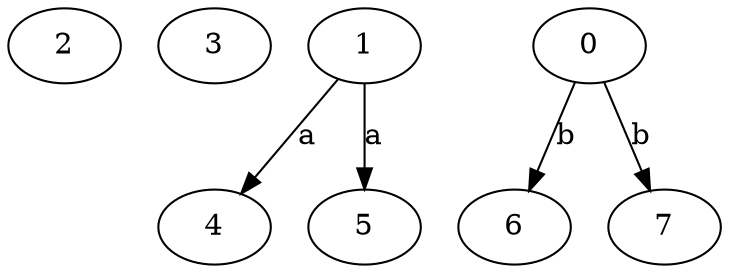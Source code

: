 strict digraph  {
2;
3;
4;
0;
5;
6;
1;
7;
0 -> 6  [label=b];
0 -> 7  [label=b];
1 -> 4  [label=a];
1 -> 5  [label=a];
}
